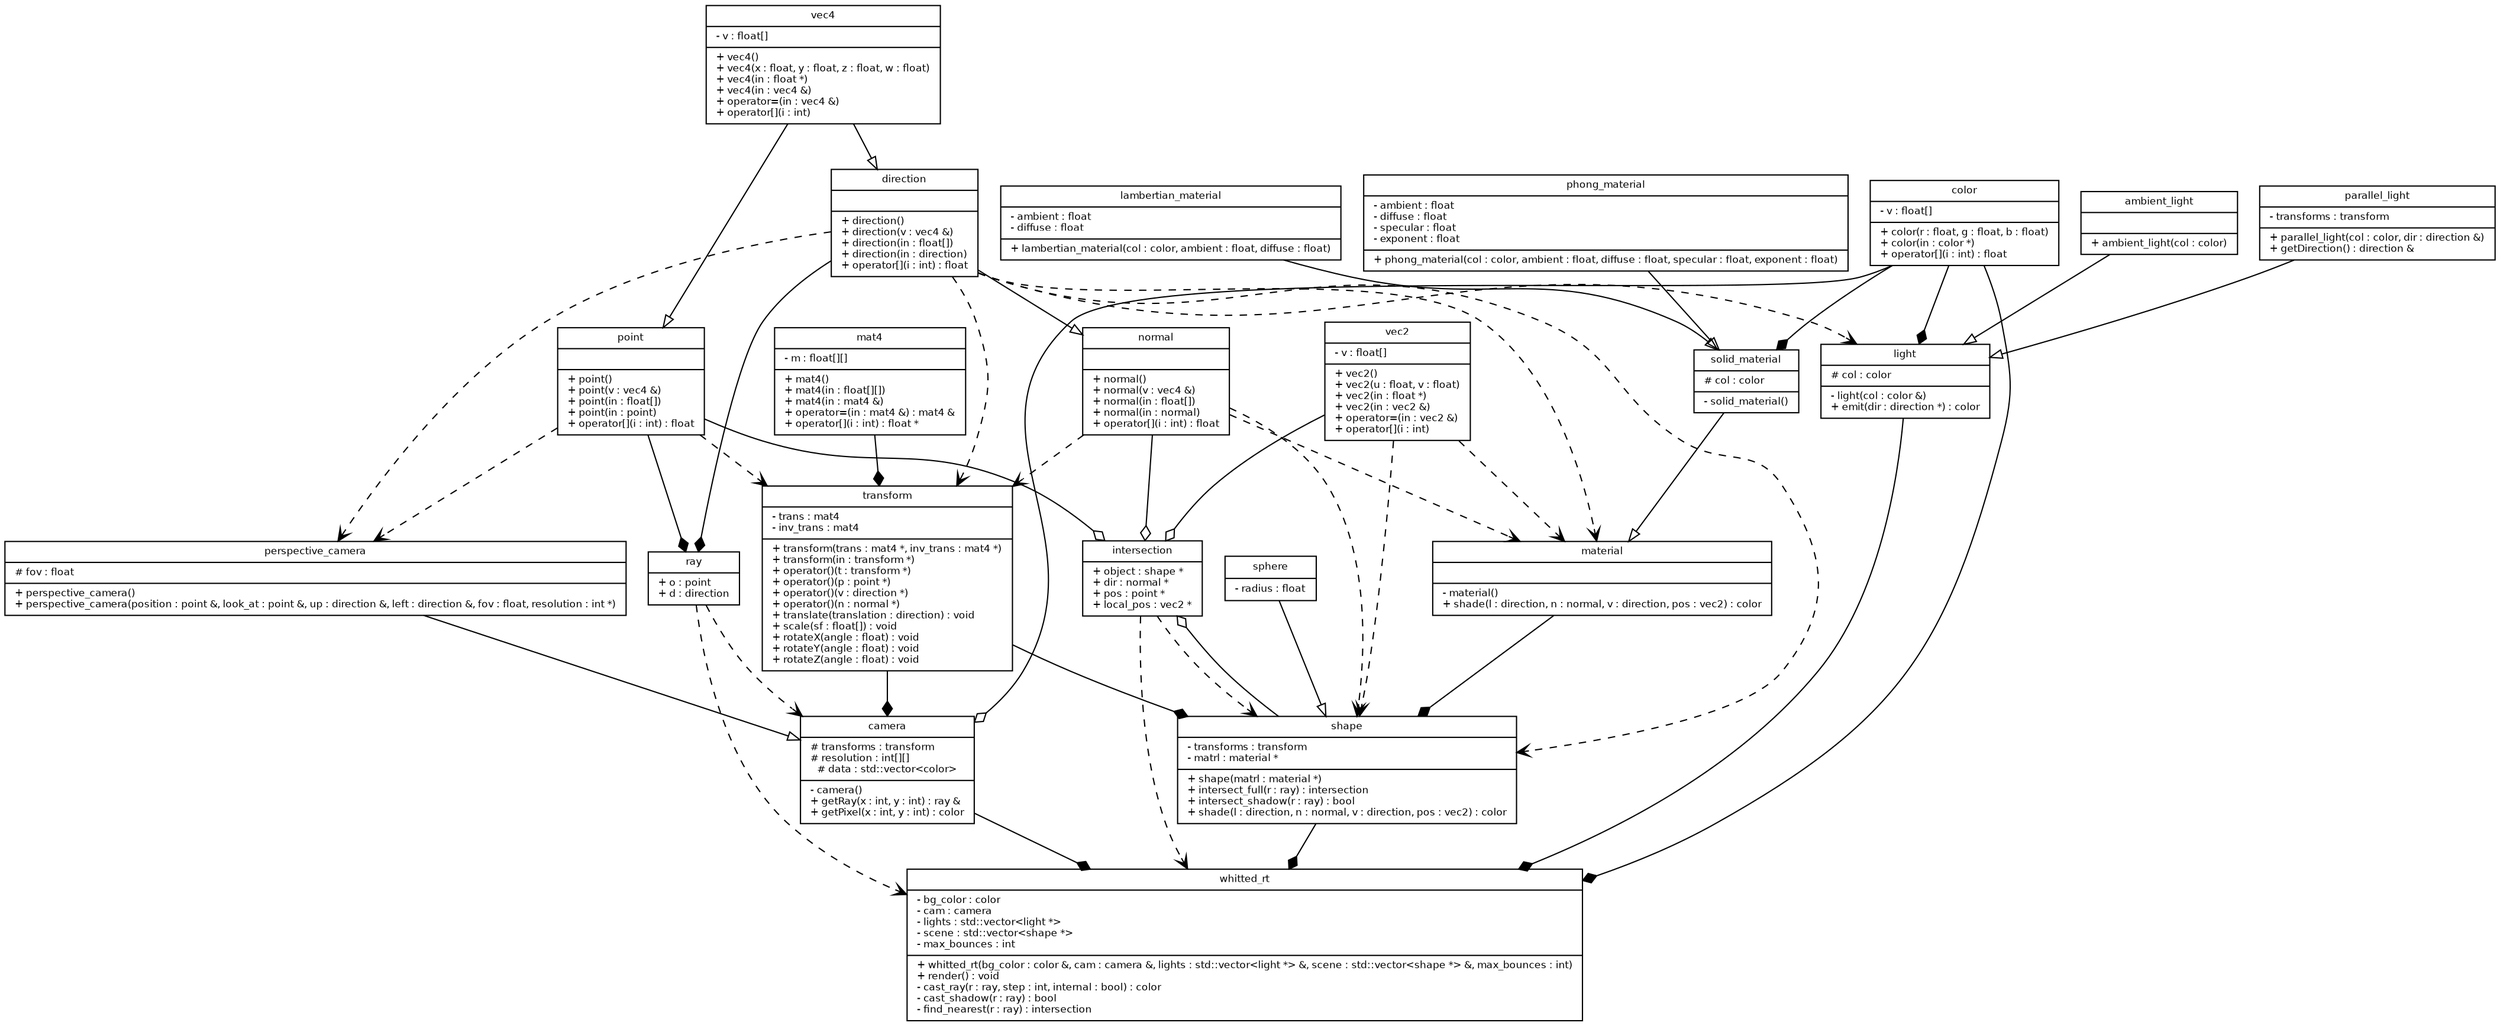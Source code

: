 digraph Classes {
	rankdir = "TB"
	fontname = "Bitstream Vera Sans"
    fontsize = 8
    node [
        fontname = "Bitstream Vera Sans"
        fontsize = 8
        shape = "record"
    ]
    edge [
        fontname = "Bitstream Vera Sans"
        fontsize = 8
    ]
    whitted_rt [
		label = "{whitted_rt|
				- bg_color : color\l
				- cam : camera\l
				- lights : std::vector\<light *\>\l
				- scene : std::vector\<shape *\>\l
				- max_bounces : int\l|
				+ whitted_rt(bg_color : color &,
						 cam : camera &,
						 lights : std::vector\<light *\> &,
						 scene : std::vector\<shape *\> &,
						 max_bounces : int)\l
				+ render() : void\l
				- cast_ray(r : ray, step : int, internal : bool) : color\l
				- cast_shadow(r : ray) : bool\l
				- find_nearest(r : ray) : intersection\l
		}"
    ]
	intersection [
		label = "{intersection|
				+ object : shape *\l
				+ dir : normal *\l
				+ pos : point *\l
				+ local_pos : vec2 *\l
		}"
	]
	camera [
		label = "{camera|
				# transforms : transform\l
				# resolution : int[][]\l
				# data : std::vector\<color\>|
				- camera()\l
				+ getRay(x : int, y : int) : ray &\l
				+ getPixel(x : int, y : int) : color\l
		}"
	]
	perspective_camera [
		label = "{perspective_camera|
				# fov : float\l|
				+ perspective_camera()\l
				+ perspective_camera(position : point &,
						 look_at : point &,
						 up : direction &,
						 left : direction &,
						 fov : float,
						 resolution : int *)\l
		}"
	]
	ray [
		label = "{ray|
				+ o : point\l
				+ d : direction\l
		}"
	]
	shape_ [
		label = "{
			shape|
			- transforms : transform\l
			- matrl : material *\l|
			+ shape(matrl : material *)\l
			+ intersect_full(r : ray) : intersection\l
			+ intersect_shadow(r : ray) : bool\l
			+ shade(l : direction, n : normal, v : direction, pos : vec2) : color\l
		}"
	]
	sphere [
		label = "{
			sphere|
			- radius : float\l
		}"
	]
	material [
		label ="{
			material||
			- material()\l
			+ shade(l : direction, n : normal, v : direction, pos : vec2) : color\l
		}"
	]
	solid_material [
		label = "{
			solid_material|
			# col : color\l|
			- solid_material()\l
		}"
	]
	lambertian_material [
		label = "{
			lambertian_material|
			- ambient : float\l
			- diffuse : float\l|
			+ lambertian_material(col : color,
					 ambient : float,
					 diffuse : float)
		}"
	]
	phong_material [
		label = "{
			phong_material|
			- ambient : float\l
			- diffuse : float\l
			- specular : float\l
			- exponent : float\l|
			+ phong_material(col : color,
					 ambient : float,
					 diffuse : float,
					 specular : float,
					 exponent : float)
		}"
	]
	light [
		label = "{
			light|
			# col : color\l|
			- light(col : color &)\l
			+ emit(dir : direction *) : color\l
		}"
	]
	ambient_light [
		label = "{
			ambient_light||
			+ ambient_light(col : color)\l
		}"
	]
	parallel_light [
		label = "{
			parallel_light|
			- transforms : transform\l|
			+ parallel_light(col : color, dir : direction &)\l
			+ getDirection() : direction &\l
		}"
	]
	transform [
		label = "{
			transform|
			- trans : mat4\l
			- inv_trans : mat4\l|
			+ transform(trans : mat4 *, inv_trans : mat4 *)\l
			+ transform(in : transform *)\l
			+ operator()(t : transform *)\l
			+ operator()(p : point *)\l
			+ operator()(v : direction *)\l
			+ operator()(n : normal *)\l
			+ translate(translation : direction) : void\l
			+ scale(sf : float[]) : void\l
			+ rotateX(angle : float) : void\l
			+ rotateY(angle : float) : void\l
			+ rotateZ(angle : float) : void\l
		}"
	]
	mat4 [
		label = "{
			mat4|
			- m : float[][]\l|
			+ mat4()\l
			+ mat4(in : float[][])\l
			+ mat4(in : mat4 &)\l
			+ operator=(in : mat4 &) : mat4 &\l
			+ operator[](i : int) : float *\l
		}"
	]
	point_ [
		label = "{
			point||
			+ point()\l
			+ point(v : vec4 &)\l
			+ point(in : float[])\l
			+ point(in : point)\l
			+ operator[](i : int) : float\l
		}"
	]
	direction [
		label = "{
			direction||
			+ direction()\l
			+ direction(v : vec4 &)\l
			+ direction(in : float[])\l
			+ direction(in : direction)\l
			+ operator[](i : int) : float\l
		}"
	]
	normal [
		label = "{
			normal||
			+ normal()\l
			+ normal(v : vec4 &)\l
			+ normal(in : float[])\l
			+ normal(in : normal)\l
			+ operator[](i : int) : float\l
		}"
	]
	color_ [
		label = "{
			color|
			- v : float[]\l|
			+ color(r : float, g : float, b : float)\l
			+ color(in : color *)\l
			+ operator[](i : int) : float\l
		}"
	]
	vec2 [
		label = "{
			vec2|
			- v : float[]\l|
			+ vec2()\l
			+ vec2(u : float, v : float)\l
			+ vec2(in : float *)\l
			+ vec2(in : vec2 &)\l
			+ operator=(in : vec2 &)\l
			+ operator[](i : int)\l
		}"
	]
	vec4 [
		label = "{
			vec4|
			- v : float[]\l|
			+ vec4()\l
			+ vec4(x : float, y : float, z : float, w : float)\l
			+ vec4(in : float *)\l
			+ vec4(in : vec4 &)\l
			+ operator=(in : vec4 &)\l
			+ operator[](i : int)\l
		}"
	]
	color_ -> whitted_rt [
		arrowhead = "diamond"
	]
	camera -> whitted_rt [
		arrowhead = "diamond"
	]
	light -> whitted_rt [
		arrowhead = "diamond"
	]
	shape_ -> whitted_rt [
		arrowhead = "diamond"
	]
	ray -> whitted_rt [
		arrowhead = "open"
		style = "dashed"
	]
	intersection -> whitted_rt [
		arrowhead = "open"
		style = "dashed"
	]
	ambient_light -> light [
		arrowhead = "empty"
	]
	parallel_light -> light [
		arrowhead = "empty"
	]
	color_ -> light [
		arrowhead = "diamond"
	]
	direction -> light [
		arrowhead = "open"
		style = "dashed"
	]
	transform -> camera [
		arrowhead = "diamond"
	]
	color_ -> camera [
		arrowhead = "odiamond"
	]
	ray -> camera [
		arrowhead = "open"
		style = "dashed"
	]
	perspective_camera -> camera [
		arrowhead = "empty"
	]
	point_ -> perspective_camera [
		arrowhead = "open"
		style = "dashed"
	]
	direction -> perspective_camera [
		arrowhead = "open"
		style = "dashed"
	]
	point_ -> ray [
		arrowhead = "diamond"
	]
	direction -> ray [
		arrowhead = "diamond"
	]
	transform -> shape_ [
		arrowhead = "diamond"
	]
	material -> shape_ [
		arrowhead = "diamond"
	]
	intersection -> shape_ [
		arrowhead = "open"
		style = "dashed"
	]
	normal -> shape_ [
		arrowhead = "open"
		style = "dashed"
	]
	direction -> shape_ [
		arrowhead = "open"
		style = "dashed"
	]
	vec2 -> shape_ [
		arrowhead = "open"
		style = "dashed"
	]
	sphere -> shape_ [
		arrowhead = "empty"
	]
	normal -> material [
		arrowhead = "open"
		style = "dashed"
	]
	direction -> material [
		arrowhead = "open"
		style = "dashed"
	]
	vec2 -> material [
		arrowhead = "open"
		style = "dashed"
	]
	solid_material -> material [
		arrowhead = "empty"
	]
	color_ -> solid_material [
		arrowhead = "diamond"
	]
	lambertian_material -> solid_material [
		arrowhead = "empty"
	]
	phong_material -> solid_material [
		arrowhead = "empty"
	]
	shape_ -> intersection [
		arrowhead = "odiamond"
	]
	normal -> intersection [
		arrowhead = "odiamond"
	]
	point_ -> intersection [
		arrowhead = "odiamond"
	]
	vec2 -> intersection [
		arrowhead = "odiamond"
	]
	vec4 -> direction [
		arrowhead = "empty"
	]
	vec4 -> point_ [
		arrowhead = "empty"
	]
	direction -> normal [
		arrowhead = "empty"
	]
	mat4 -> transform [
		arrowhead = "diamond"
	]
	point_ -> transform [
		arrowhead = "open"
		style = "dashed"
	]
	direction -> transform [
		arrowhead = "open"
		style = "dashed"
	]
	normal -> transform [
		arrowhead = "open"
		style = "dashed"
	]
}
